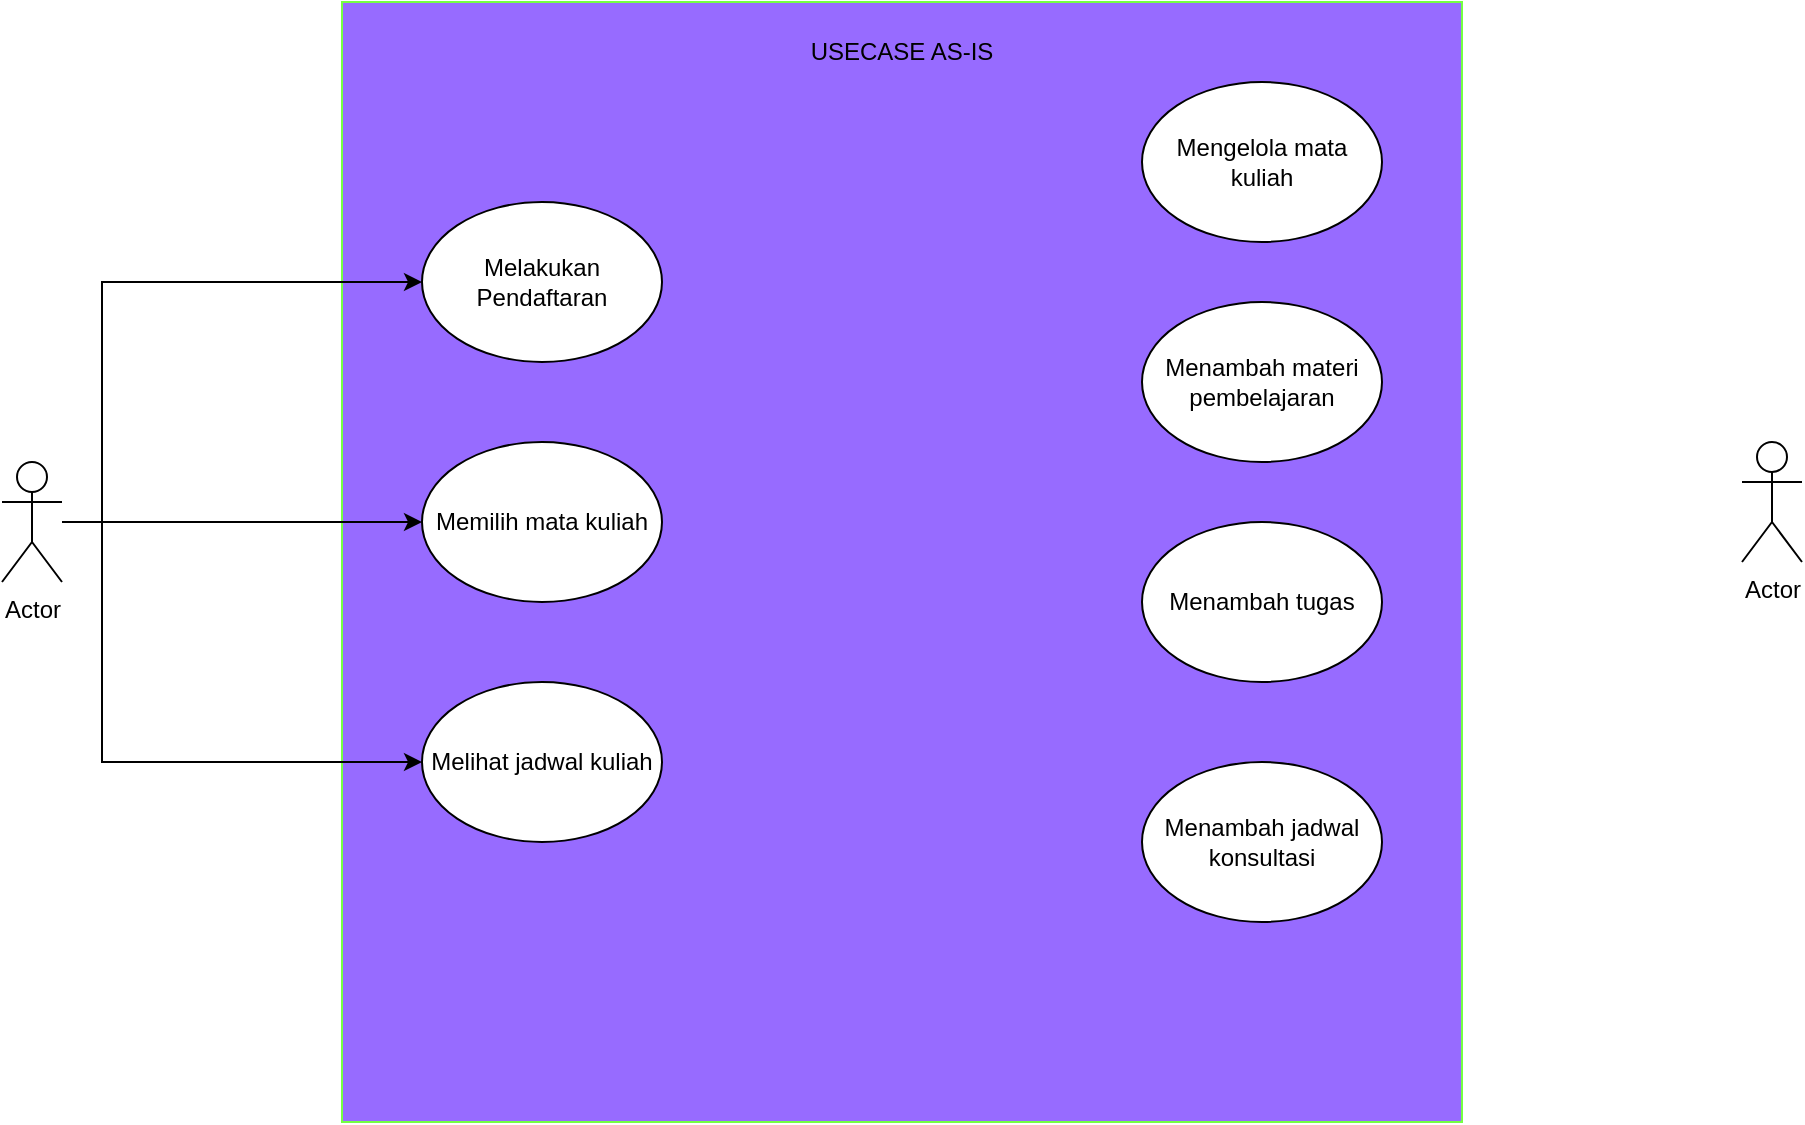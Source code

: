 <mxfile version="22.1.7" type="github">
  <diagram name="Page-1" id="rn_k5025dWvcAE2ftVOL">
    <mxGraphModel dx="2283" dy="1680" grid="1" gridSize="10" guides="1" tooltips="1" connect="1" arrows="1" fold="1" page="1" pageScale="1" pageWidth="850" pageHeight="1100" math="0" shadow="0">
      <root>
        <mxCell id="0" />
        <mxCell id="1" parent="0" />
        <mxCell id="oV0-ui0fZMzf81pw-GQI-1" value="" style="whiteSpace=wrap;html=1;aspect=fixed;strokeColor=#75FF42;fillColor=#976BFF;" vertex="1" parent="1">
          <mxGeometry x="-180" y="-290" width="560" height="560" as="geometry" />
        </mxCell>
        <mxCell id="oV0-ui0fZMzf81pw-GQI-18" style="edgeStyle=orthogonalEdgeStyle;rounded=0;orthogonalLoop=1;jettySize=auto;html=1;entryX=0;entryY=0.5;entryDx=0;entryDy=0;" edge="1" parent="1" source="oV0-ui0fZMzf81pw-GQI-8" target="oV0-ui0fZMzf81pw-GQI-12">
          <mxGeometry relative="1" as="geometry">
            <Array as="points">
              <mxPoint x="-300" y="-30" />
              <mxPoint x="-300" y="90" />
            </Array>
          </mxGeometry>
        </mxCell>
        <mxCell id="oV0-ui0fZMzf81pw-GQI-19" style="edgeStyle=orthogonalEdgeStyle;rounded=0;orthogonalLoop=1;jettySize=auto;html=1;entryX=0;entryY=0.5;entryDx=0;entryDy=0;" edge="1" parent="1" source="oV0-ui0fZMzf81pw-GQI-8" target="oV0-ui0fZMzf81pw-GQI-11">
          <mxGeometry relative="1" as="geometry" />
        </mxCell>
        <mxCell id="oV0-ui0fZMzf81pw-GQI-20" style="edgeStyle=orthogonalEdgeStyle;rounded=0;orthogonalLoop=1;jettySize=auto;html=1;entryX=0;entryY=0.5;entryDx=0;entryDy=0;" edge="1" parent="1" source="oV0-ui0fZMzf81pw-GQI-8" target="oV0-ui0fZMzf81pw-GQI-10">
          <mxGeometry relative="1" as="geometry">
            <Array as="points">
              <mxPoint x="-300" y="-30" />
              <mxPoint x="-300" y="-150" />
            </Array>
          </mxGeometry>
        </mxCell>
        <mxCell id="oV0-ui0fZMzf81pw-GQI-8" value="Actor" style="shape=umlActor;verticalLabelPosition=bottom;verticalAlign=top;html=1;outlineConnect=0;" vertex="1" parent="1">
          <mxGeometry x="-350" y="-60" width="30" height="60" as="geometry" />
        </mxCell>
        <mxCell id="oV0-ui0fZMzf81pw-GQI-9" value="Actor" style="shape=umlActor;verticalLabelPosition=bottom;verticalAlign=top;html=1;outlineConnect=0;" vertex="1" parent="1">
          <mxGeometry x="520" y="-70" width="30" height="60" as="geometry" />
        </mxCell>
        <mxCell id="oV0-ui0fZMzf81pw-GQI-10" value="Melakukan Pendaftaran" style="ellipse;whiteSpace=wrap;html=1;" vertex="1" parent="1">
          <mxGeometry x="-140" y="-190" width="120" height="80" as="geometry" />
        </mxCell>
        <mxCell id="oV0-ui0fZMzf81pw-GQI-11" value="Memilih mata kuliah" style="ellipse;whiteSpace=wrap;html=1;" vertex="1" parent="1">
          <mxGeometry x="-140" y="-70" width="120" height="80" as="geometry" />
        </mxCell>
        <mxCell id="oV0-ui0fZMzf81pw-GQI-12" value="Melihat jadwal kuliah" style="ellipse;whiteSpace=wrap;html=1;" vertex="1" parent="1">
          <mxGeometry x="-140" y="50" width="120" height="80" as="geometry" />
        </mxCell>
        <mxCell id="oV0-ui0fZMzf81pw-GQI-21" value="USECASE AS-IS" style="text;html=1;strokeColor=none;fillColor=none;align=center;verticalAlign=middle;whiteSpace=wrap;rounded=0;" vertex="1" parent="1">
          <mxGeometry x="-180" y="-280" width="560" height="30" as="geometry" />
        </mxCell>
        <mxCell id="oV0-ui0fZMzf81pw-GQI-22" value="Mengelola mata kuliah" style="ellipse;whiteSpace=wrap;html=1;" vertex="1" parent="1">
          <mxGeometry x="220" y="-250" width="120" height="80" as="geometry" />
        </mxCell>
        <mxCell id="oV0-ui0fZMzf81pw-GQI-23" value="Menambah materi pembelajaran" style="ellipse;whiteSpace=wrap;html=1;" vertex="1" parent="1">
          <mxGeometry x="220" y="-140" width="120" height="80" as="geometry" />
        </mxCell>
        <mxCell id="oV0-ui0fZMzf81pw-GQI-24" value="Menambah tugas" style="ellipse;whiteSpace=wrap;html=1;" vertex="1" parent="1">
          <mxGeometry x="220" y="-30" width="120" height="80" as="geometry" />
        </mxCell>
        <mxCell id="oV0-ui0fZMzf81pw-GQI-25" value="Menambah jadwal konsultasi" style="ellipse;whiteSpace=wrap;html=1;" vertex="1" parent="1">
          <mxGeometry x="220" y="90" width="120" height="80" as="geometry" />
        </mxCell>
      </root>
    </mxGraphModel>
  </diagram>
</mxfile>
